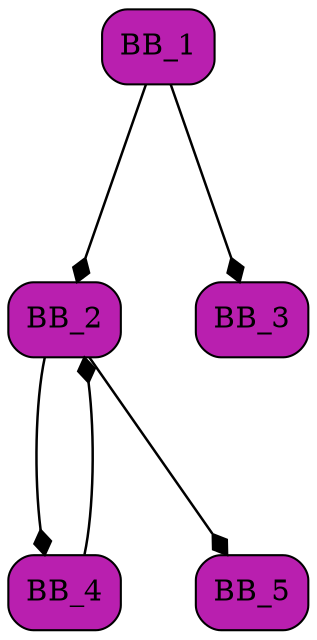 digraph List {
	dpi = 100;
	fontname = "Comic Sans MS";
	fontsize = 20;
	rankdir  = TB;
graph [fillcolor = lightgreen, ranksep = 1.3, nodesep = 0.5,style = "rounded", color = green, penwidth = 2];
edge [color = black, arrowhead = diamond, arrowsize = 1, penwidth = 1.2];
BB_1[shape = Mrecord, style = filled,fillcolor = "#B91FAF"];
BB_1 -> BB_2;
BB_1 -> BB_3;
BB_2[shape = Mrecord, style = filled,fillcolor = "#B91FAF"];
BB_2 -> BB_4;
BB_2 -> BB_5;
BB_3[shape = Mrecord, style = filled,fillcolor = "#B91FAF"];
BB_4[shape = Mrecord, style = filled,fillcolor = "#B91FAF"];
BB_4 -> BB_2;
BB_5[shape = Mrecord, style = filled,fillcolor = "#B91FAF"];
}
